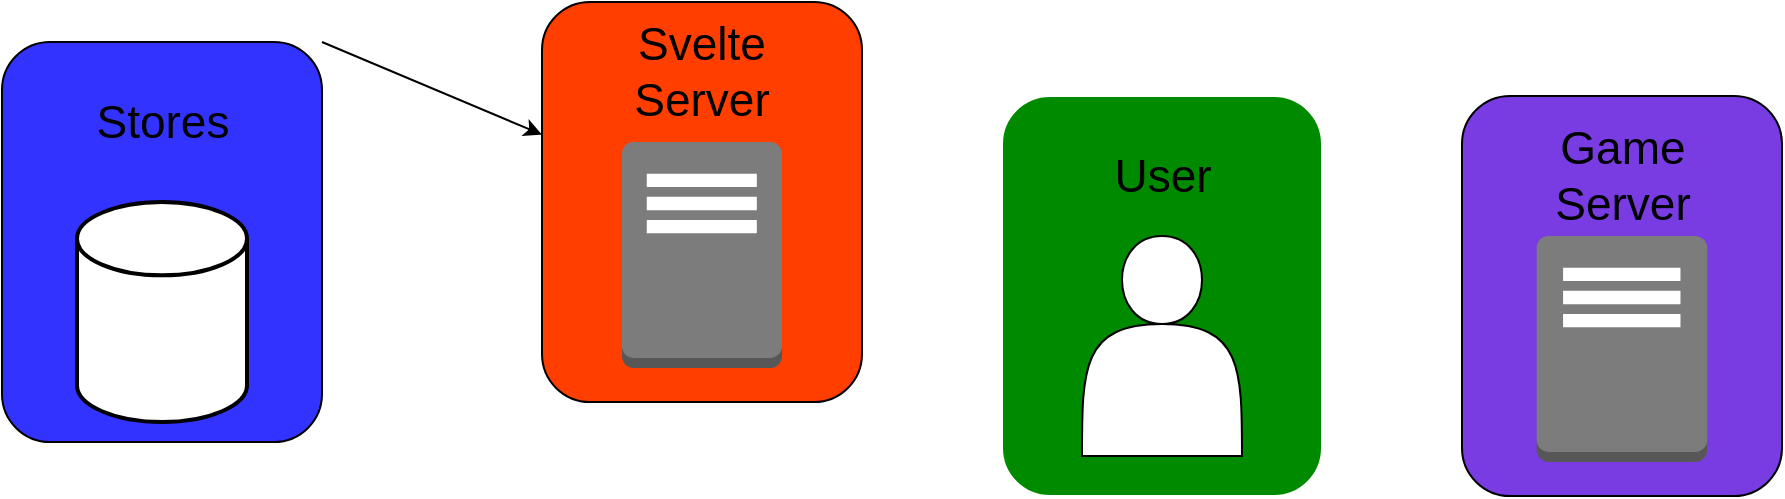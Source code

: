 <mxfile>
    <diagram id="fe74skqEVpON8miOBxZF" name="Page-1">
        <mxGraphModel dx="1125" dy="523" grid="1" gridSize="10" guides="1" tooltips="1" connect="1" arrows="1" fold="1" page="1" pageScale="1" pageWidth="1600" pageHeight="900" math="0" shadow="0">
            <root>
                <mxCell id="0"/>
                <mxCell id="1" parent="0"/>
                <mxCell id="2" value="" style="group;movable=1;resizable=1;rotatable=1;deletable=1;editable=1;connectable=1;" vertex="1" connectable="0" parent="1">
                    <mxGeometry x="310" y="140" width="160" height="200" as="geometry"/>
                </mxCell>
                <mxCell id="3" value="" style="group" vertex="1" connectable="0" parent="2">
                    <mxGeometry width="160" height="200" as="geometry"/>
                </mxCell>
                <mxCell id="4" value="" style="rounded=1;whiteSpace=wrap;html=1;fontSize=23;fillColor=#FF3E00;" vertex="1" parent="3">
                    <mxGeometry width="160" height="200" as="geometry"/>
                </mxCell>
                <mxCell id="5" value="" style="outlineConnect=0;dashed=0;verticalLabelPosition=bottom;verticalAlign=top;align=center;html=1;shape=mxgraph.aws3.traditional_server;fillColor=#7D7C7C;gradientColor=none;movable=1;resizable=1;rotatable=1;deletable=1;editable=1;connectable=1;" vertex="1" parent="3">
                    <mxGeometry x="40" y="70" width="80" height="113.0" as="geometry"/>
                </mxCell>
                <mxCell id="6" value="&lt;font style=&quot;font-size: 23px;&quot;&gt;Svelte Server&lt;/font&gt;" style="text;html=1;strokeColor=none;fillColor=none;align=center;verticalAlign=middle;whiteSpace=wrap;rounded=0;container=0;movable=1;resizable=1;rotatable=1;deletable=1;editable=1;connectable=1;" vertex="1" parent="3">
                    <mxGeometry x="45" y="10" width="70" height="50" as="geometry"/>
                </mxCell>
                <mxCell id="7" value="" style="group" vertex="1" connectable="0" parent="1">
                    <mxGeometry x="540" y="187" width="160" height="200" as="geometry"/>
                </mxCell>
                <mxCell id="8" value="" style="group" vertex="1" connectable="0" parent="7">
                    <mxGeometry width="160" height="200" as="geometry"/>
                </mxCell>
                <mxCell id="9" value="" style="rounded=1;whiteSpace=wrap;html=1;fillColor=#008a00;fontColor=#ffffff;strokeColor=#FFFFFF;" vertex="1" parent="8">
                    <mxGeometry width="160" height="200" as="geometry"/>
                </mxCell>
                <mxCell id="10" value="" style="shape=actor;whiteSpace=wrap;html=1;" vertex="1" parent="8">
                    <mxGeometry x="40" y="70" width="80" height="110" as="geometry"/>
                </mxCell>
                <mxCell id="11" value="&lt;font style=&quot;font-size: 23px;&quot;&gt;User&lt;br&gt;&lt;/font&gt;" style="text;html=1;strokeColor=none;fillColor=none;align=center;verticalAlign=middle;whiteSpace=wrap;rounded=0;" vertex="1" parent="8">
                    <mxGeometry x="42.667" y="20" width="74.667" height="40" as="geometry"/>
                </mxCell>
                <mxCell id="12" value="" style="group;movable=1;resizable=1;rotatable=1;deletable=1;editable=1;connectable=1;" vertex="1" connectable="0" parent="1">
                    <mxGeometry x="770" y="187" width="160" height="200" as="geometry"/>
                </mxCell>
                <mxCell id="13" value="" style="rounded=1;whiteSpace=wrap;html=1;fontSize=23;fillColor=#793BE2;" vertex="1" parent="12">
                    <mxGeometry width="160" height="200" as="geometry"/>
                </mxCell>
                <mxCell id="14" value="" style="outlineConnect=0;dashed=0;verticalLabelPosition=bottom;verticalAlign=top;align=center;html=1;shape=mxgraph.aws3.traditional_server;fillColor=#7D7C7C;gradientColor=none;" vertex="1" parent="12">
                    <mxGeometry x="37.333" y="70" width="85.333" height="113" as="geometry"/>
                </mxCell>
                <mxCell id="15" value="&lt;font style=&quot;font-size: 23px;&quot;&gt;Game Server&lt;/font&gt;" style="text;html=1;strokeColor=none;fillColor=none;align=center;verticalAlign=middle;whiteSpace=wrap;rounded=0;" vertex="1" parent="12">
                    <mxGeometry x="42.667" y="20" width="74.667" height="40" as="geometry"/>
                </mxCell>
                <mxCell id="21" style="edgeStyle=none;html=1;exitX=1;exitY=0;exitDx=0;exitDy=0;" edge="1" parent="1" source="16" target="4">
                    <mxGeometry relative="1" as="geometry"/>
                </mxCell>
                <mxCell id="16" value="" style="group;movable=1;resizable=1;rotatable=1;deletable=1;editable=1;connectable=1;" vertex="1" connectable="0" parent="1">
                    <mxGeometry x="40" y="160" width="160" height="200" as="geometry"/>
                </mxCell>
                <mxCell id="17" value="" style="group" vertex="1" connectable="0" parent="16">
                    <mxGeometry width="160" height="200" as="geometry"/>
                </mxCell>
                <mxCell id="18" value="" style="rounded=1;whiteSpace=wrap;html=1;fontSize=23;fillColor=#3333FF;" vertex="1" parent="17">
                    <mxGeometry width="160" height="200" as="geometry"/>
                </mxCell>
                <mxCell id="19" value="&lt;font style=&quot;font-size: 23px;&quot;&gt;Stores&lt;/font&gt;" style="text;html=1;strokeColor=none;fillColor=none;align=center;verticalAlign=middle;whiteSpace=wrap;rounded=0;" vertex="1" parent="17">
                    <mxGeometry x="42.667" y="20" width="74.667" height="40" as="geometry"/>
                </mxCell>
                <mxCell id="20" value="" style="strokeWidth=2;html=1;shape=mxgraph.flowchart.database;whiteSpace=wrap;fontSize=23;" vertex="1" parent="17">
                    <mxGeometry x="37.5" y="80" width="85" height="110" as="geometry"/>
                </mxCell>
            </root>
        </mxGraphModel>
    </diagram>
</mxfile>